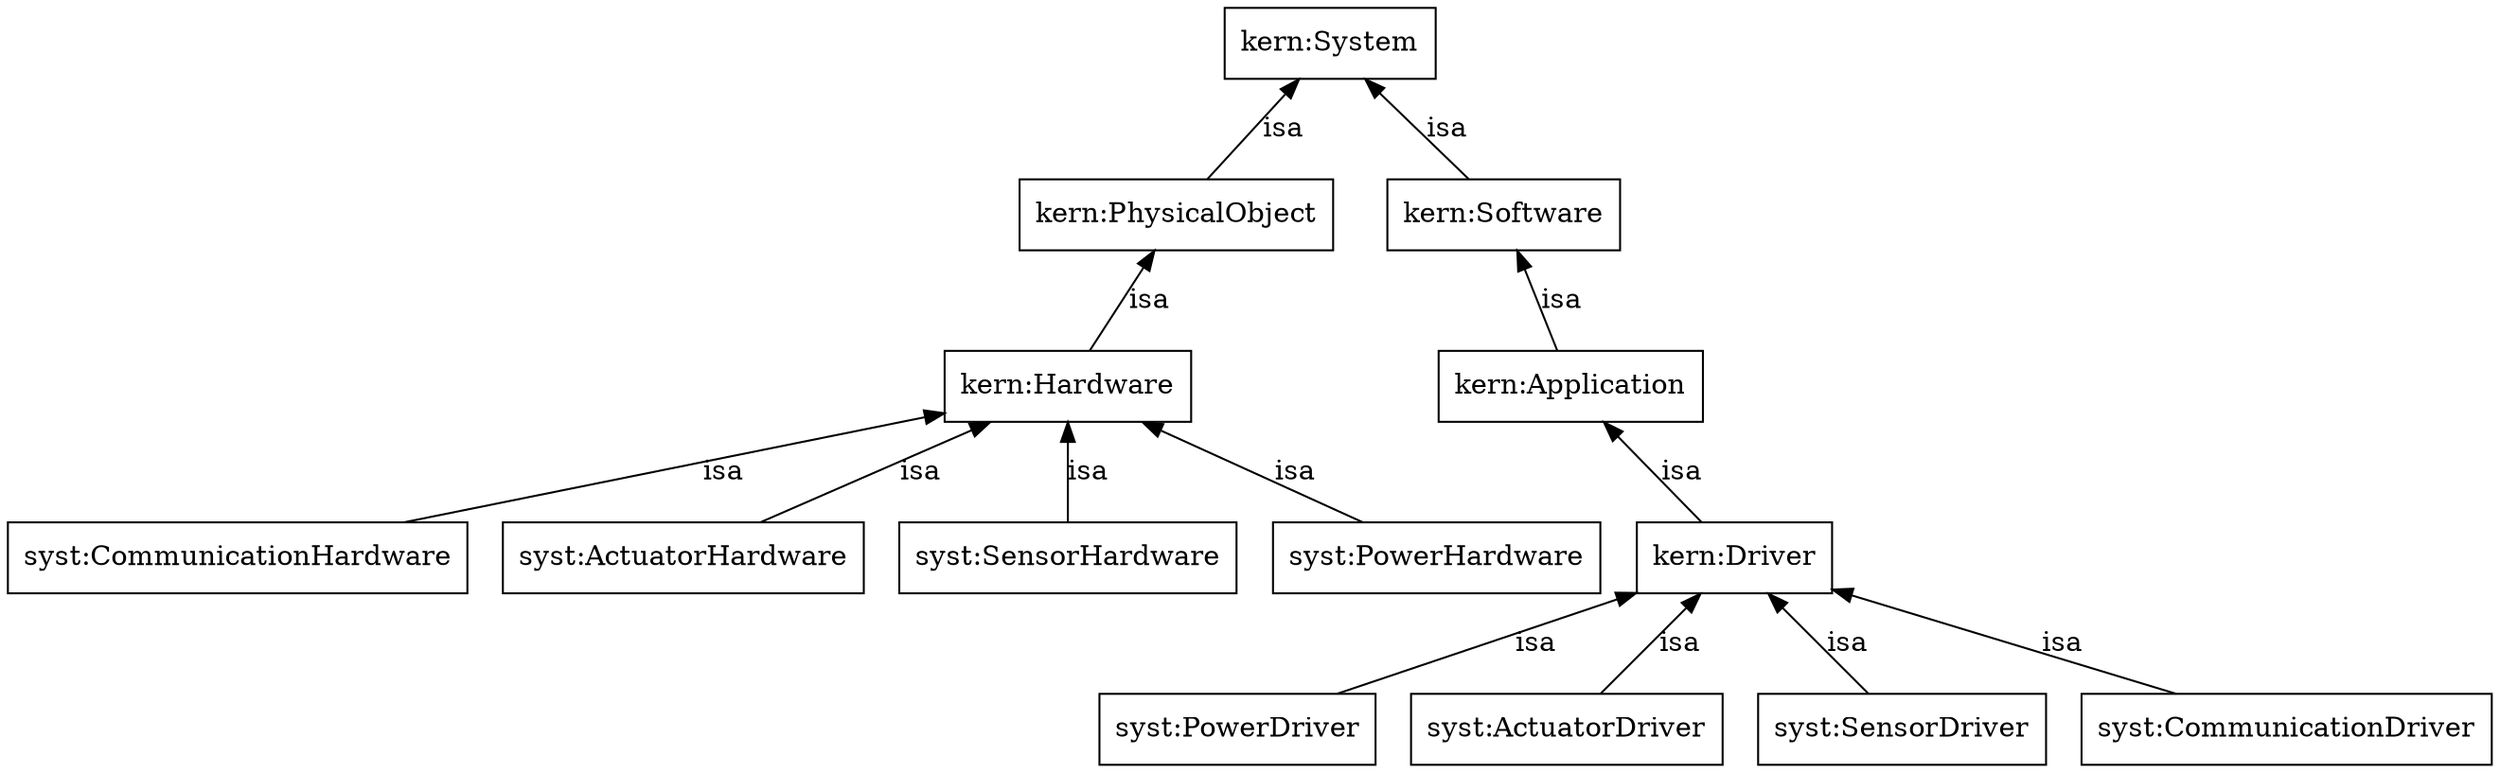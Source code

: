 digraph Proteus {
	node [label="\N"];
	graph [bb="0,0,1209,396"];
	"http://www.owl-ontologies.com/Systems#PowerDriver" [label="syst:PowerDriver", shape=box, color="0.0,0.0,0.0", fontcolor="0.0,0.0,0.0", pos="600,18", width="1.86", height="0.50"];
	"http://www.owl-ontologies.com/kernel.owl#Driver" [label="kern:Driver", shape=box, color="0.0,0.0,0.0", fontcolor="0.0,0.0,0.0", pos="843,108", width="1.31", height="0.50"];
	"http://www.owl-ontologies.com/kernel.owl#Hardware" [label="kern:Hardware", shape=box, color="0.0,0.0,0.0", fontcolor="0.0,0.0,0.0", pos="518,198", width="1.67", height="0.50"];
	"http://www.owl-ontologies.com/kernel.owl#PhysicalObject" [label="kern:PhysicalObject", shape=box, color="0.0,0.0,0.0", fontcolor="0.0,0.0,0.0", pos="587,288", width="2.08", height="0.50"];
	"http://www.owl-ontologies.com/kernel.owl#Application" [label="kern:Application", shape=box, color="0.0,0.0,0.0", fontcolor="0.0,0.0,0.0", pos="787,198", width="1.75", height="0.50"];
	"http://www.owl-ontologies.com/kernel.owl#Software" [label="kern:Software", shape=box, color="0.0,0.0,0.0", fontcolor="0.0,0.0,0.0", pos="741,288", width="1.58", height="0.50"];
	"http://www.owl-ontologies.com/kernel.owl#System" [label="kern:System", shape=box, color="0.0,0.0,0.0", fontcolor="0.0,0.0,0.0", pos="678,378", width="1.42", height="0.50"];
	"http://www.owl-ontologies.com/Systems#CommunicationHardware" [label="syst:CommunicationHardware", shape=box, color="0.0,0.0,0.0", fontcolor="0.0,0.0,0.0", pos="112,108", width="3.11", height="0.50"];
	"http://www.owl-ontologies.com/Systems#ActuatorDriver" [label="syst:ActuatorDriver", shape=box, color="0.0,0.0,0.0", fontcolor="0.0,0.0,0.0", pos="761,18", width="2.11", height="0.50"];
	"http://www.owl-ontologies.com/Systems#SensorDriver" [label="syst:SensorDriver", shape=box, color="0.0,0.0,0.0", fontcolor="0.0,0.0,0.0", pos="924,18", width="1.92", height="0.50"];
	"http://www.owl-ontologies.com/Systems#CommunicationDriver" [label="syst:CommunicationDriver", shape=box, color="0.0,0.0,0.0", fontcolor="0.0,0.0,0.0", pos="1110,18", width="2.75", height="0.50"];
	"http://www.owl-ontologies.com/Systems#ActuatorHardware" [label="syst:ActuatorHardware", shape=box, color="0.0,0.0,0.0", fontcolor="0.0,0.0,0.0", pos="330,108", width="2.44", height="0.50"];
	"http://www.owl-ontologies.com/Systems#SensorHardware" [label="syst:SensorHardware", shape=box, color="0.0,0.0,0.0", fontcolor="0.0,0.0,0.0", pos="518,108", width="2.28", height="0.50"];
	"http://www.owl-ontologies.com/Systems#PowerHardware" [label="syst:PowerHardware", shape=box, color="0.0,0.0,0.0", fontcolor="0.0,0.0,0.0", pos="698,108", width="2.22", height="0.50"];
	"http://www.owl-ontologies.com/kernel.owl#Driver" -> "http://www.owl-ontologies.com/Systems#PowerDriver" [dir=back, label=isa, color="0.0,0.0,0.0", fontcolor="0.0,0.0,0.0", pos="s,796,91 787,87 745,72 689,51 649,36", lp="755,63"];
	"http://www.owl-ontologies.com/kernel.owl#PhysicalObject" -> "http://www.owl-ontologies.com/kernel.owl#Hardware" [dir=back, label=isa, color="0.0,0.0,0.0", fontcolor="0.0,0.0,0.0", pos="s,573,270 567,262 556,247 542,229 532,216", lp="570,243"];
	"http://www.owl-ontologies.com/kernel.owl#Software" -> "http://www.owl-ontologies.com/kernel.owl#Application" [dir=back, label=isa, color="0.0,0.0,0.0", fontcolor="0.0,0.0,0.0", pos="s,750,270 755,261 762,246 771,229 778,216", lp="779,243"];
	"http://www.owl-ontologies.com/kernel.owl#System" -> "http://www.owl-ontologies.com/kernel.owl#PhysicalObject" [dir=back, label=isa, color="0.0,0.0,0.0", fontcolor="0.0,0.0,0.0", pos="s,660,360 653,353 638,338 619,320 605,306", lp="652,333"];
	"http://www.owl-ontologies.com/kernel.owl#Hardware" -> "http://www.owl-ontologies.com/Systems#CommunicationHardware" [dir=back, label=isa, color="0.0,0.0,0.0", fontcolor="0.0,0.0,0.0", pos="s,458,185 448,183 377,167 267,142 193,126", lp="362,153"];
	"http://www.owl-ontologies.com/kernel.owl#Application" -> "http://www.owl-ontologies.com/kernel.owl#Driver" [dir=back, label=isa, color="0.0,0.0,0.0", fontcolor="0.0,0.0,0.0", pos="s,798,180 803,171 813,157 824,139 832,126", lp="831,153"];
	"http://www.owl-ontologies.com/kernel.owl#System" -> "http://www.owl-ontologies.com/kernel.owl#Software" [dir=back, label=isa, color="0.0,0.0,0.0", fontcolor="0.0,0.0,0.0", pos="s,691,360 697,352 707,337 719,319 728,306", lp="727,333"];
	"http://www.owl-ontologies.com/kernel.owl#Driver" -> "http://www.owl-ontologies.com/Systems#ActuatorDriver" [dir=back, label=isa, color="0.0,0.0,0.0", fontcolor="0.0,0.0,0.0", pos="s,826,90 819,82 806,67 790,50 777,36", lp="820,63"];
	"http://www.owl-ontologies.com/kernel.owl#Driver" -> "http://www.owl-ontologies.com/Systems#SensorDriver" [dir=back, label=isa, color="0.0,0.0,0.0", fontcolor="0.0,0.0,0.0", pos="s,859,90 866,82 879,67 895,50 908,36", lp="902,63"];
	"http://www.owl-ontologies.com/kernel.owl#Driver" -> "http://www.owl-ontologies.com/Systems#CommunicationDriver" [dir=back, label=isa, color="0.0,0.0,0.0", fontcolor="0.0,0.0,0.0", pos="s,890,92 900,89 946,73 1010,51 1056,36", lp="1012,63"];
	"http://www.owl-ontologies.com/kernel.owl#Hardware" -> "http://www.owl-ontologies.com/Systems#ActuatorHardware" [dir=back, label=isa, color="0.0,0.0,0.0", fontcolor="0.0,0.0,0.0", pos="s,480,180 471,176 439,160 398,141 368,126", lp="452,153"];
	"http://www.owl-ontologies.com/kernel.owl#Hardware" -> "http://www.owl-ontologies.com/Systems#SensorHardware" [dir=back, label=isa, color="0.0,0.0,0.0", fontcolor="0.0,0.0,0.0", pos="s,518,180 518,170 518,155 518,139 518,126", lp="528,153"];
	"http://www.owl-ontologies.com/kernel.owl#Hardware" -> "http://www.owl-ontologies.com/Systems#PowerHardware" [dir=back, label=isa, color="0.0,0.0,0.0", fontcolor="0.0,0.0,0.0", pos="s,554,180 563,175 593,160 633,141 662,126", lp="635,153"];
}
